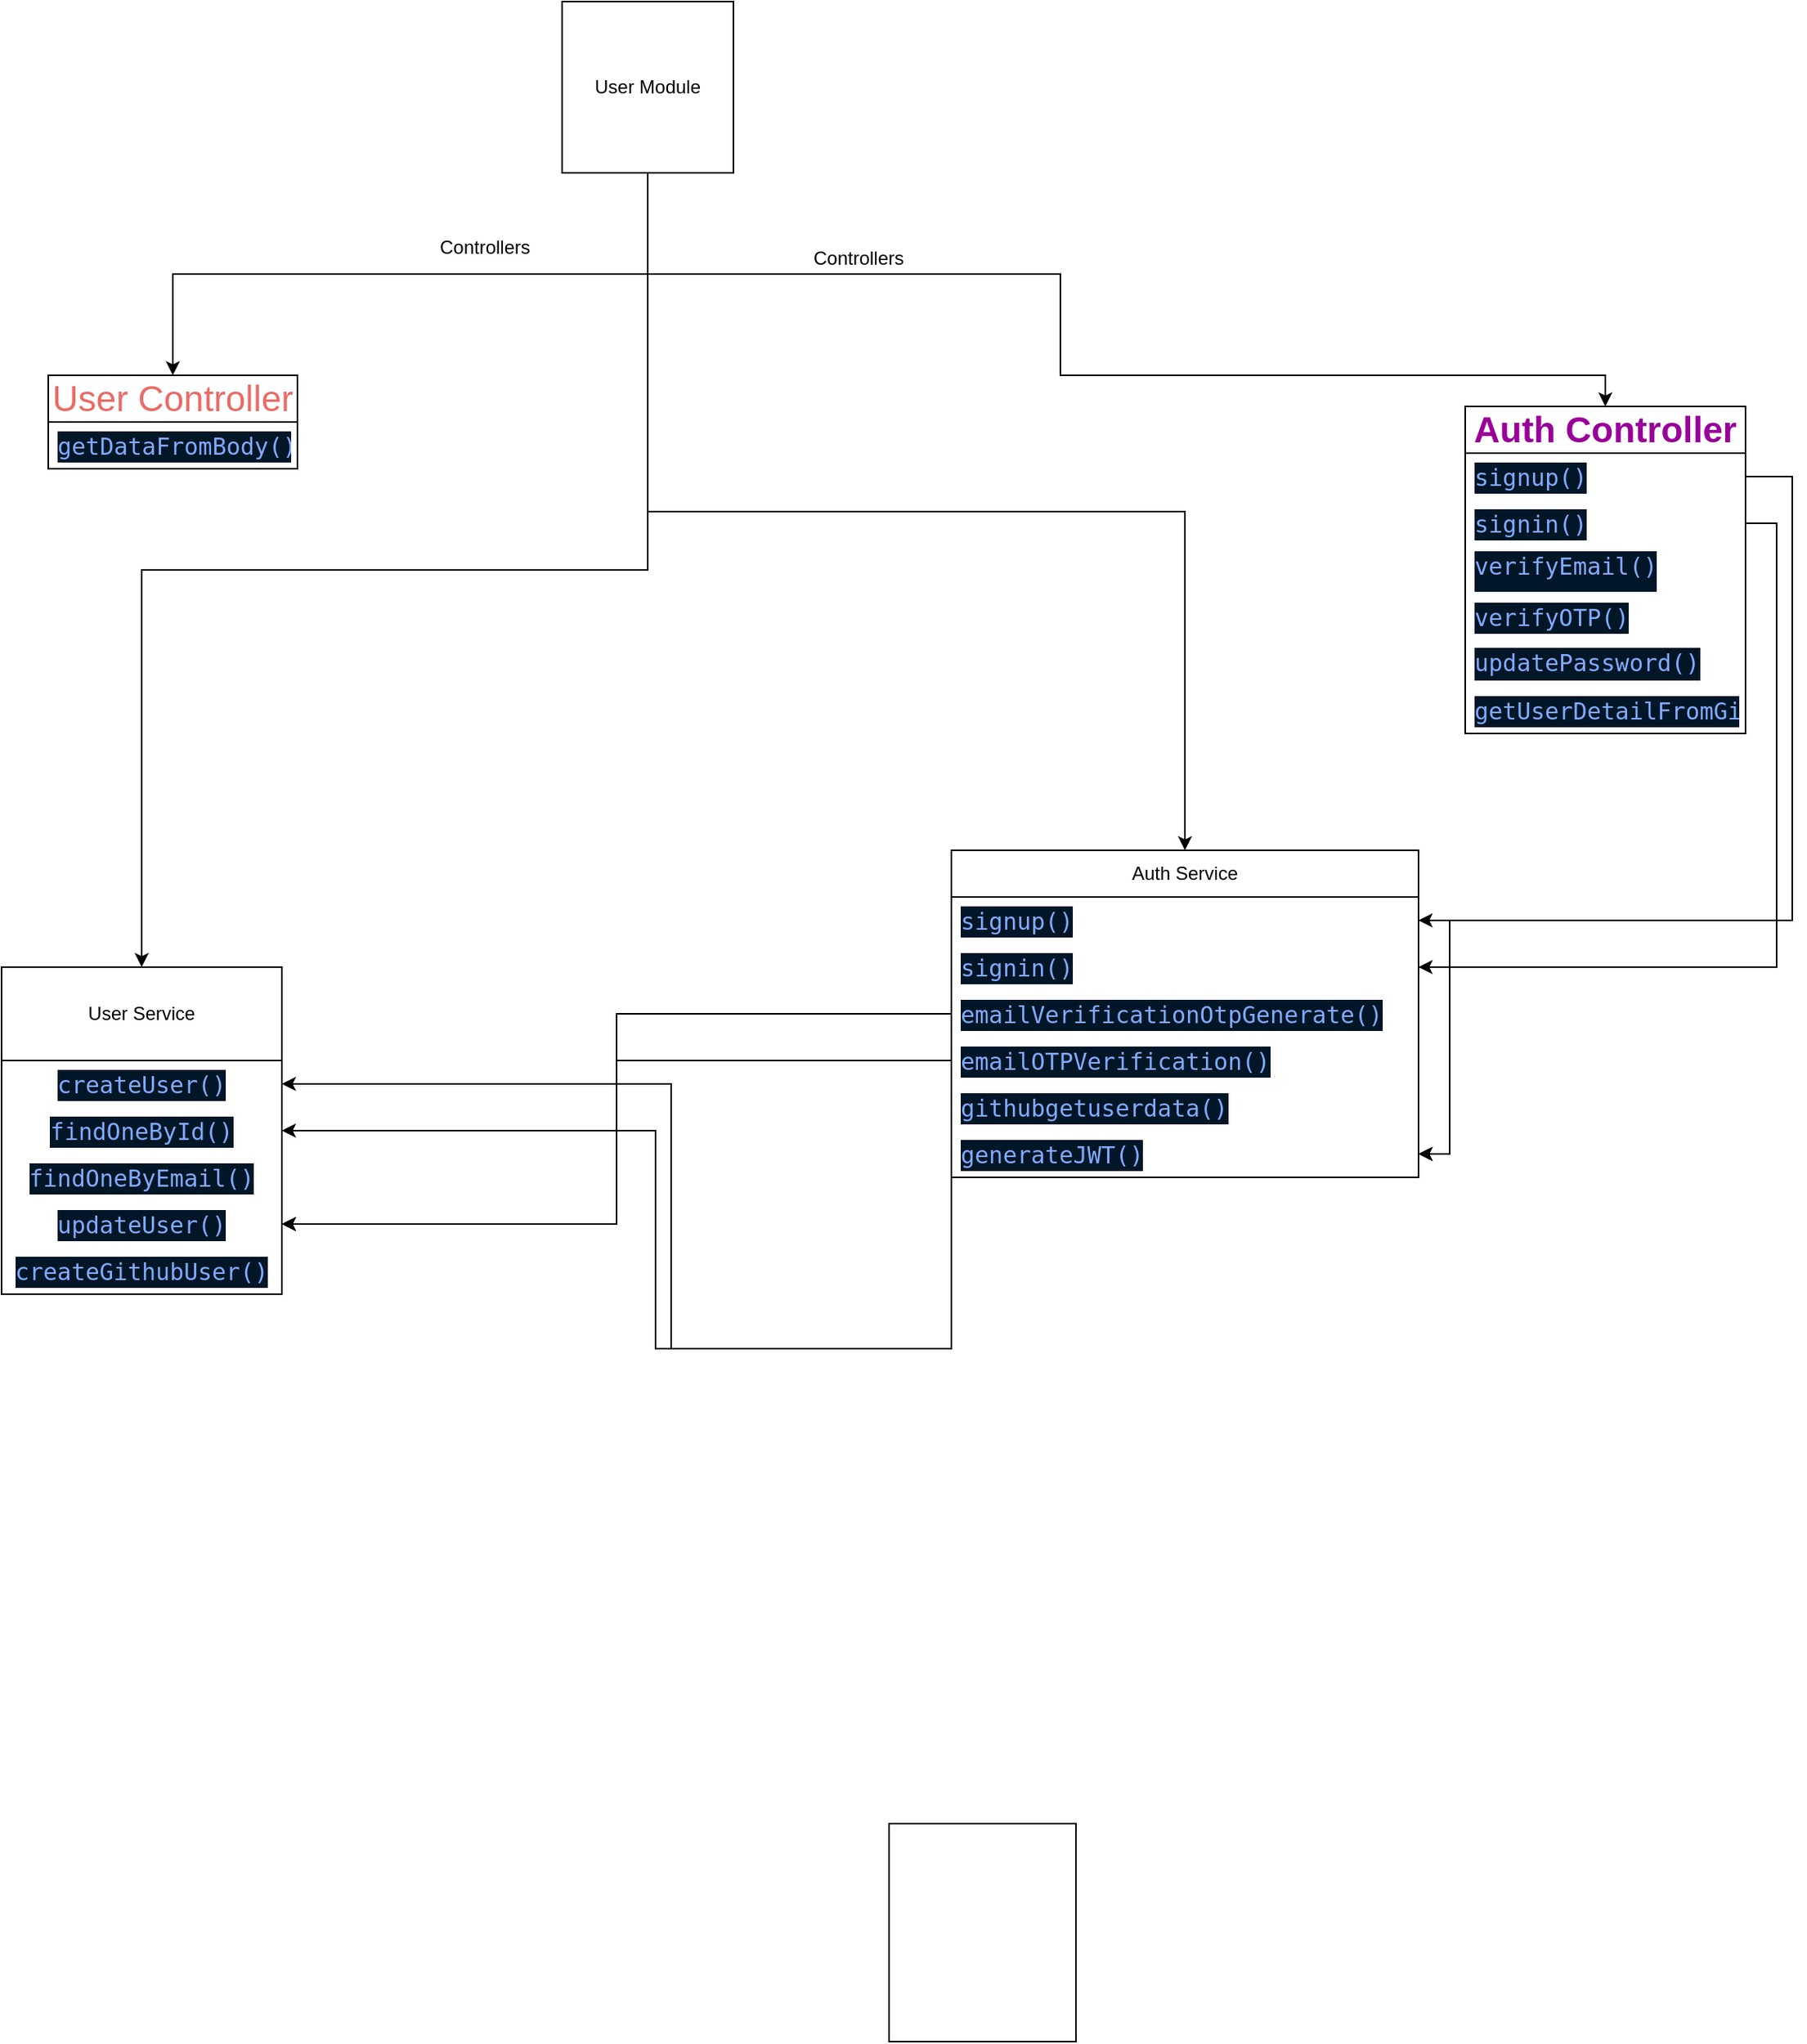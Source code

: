 <mxfile version="25.0.2">
  <diagram name="Page-1" id="T0-cdw0kwwuap44Auku0">
    <mxGraphModel dx="4200" dy="2472" grid="1" gridSize="10" guides="1" tooltips="1" connect="1" arrows="1" fold="1" page="1" pageScale="1" pageWidth="827" pageHeight="1169" math="0" shadow="0">
      <root>
        <mxCell id="0" />
        <mxCell id="1" parent="0" />
        <mxCell id="aE2YU9yAvhRkv7tbdffq-9" style="edgeStyle=orthogonalEdgeStyle;rounded=0;orthogonalLoop=1;jettySize=auto;html=1;exitX=0.5;exitY=1;exitDx=0;exitDy=0;entryX=0.5;entryY=0;entryDx=0;entryDy=0;" edge="1" parent="1" source="aE2YU9yAvhRkv7tbdffq-1" target="aE2YU9yAvhRkv7tbdffq-4">
          <mxGeometry relative="1" as="geometry" />
        </mxCell>
        <mxCell id="aE2YU9yAvhRkv7tbdffq-31" style="edgeStyle=orthogonalEdgeStyle;rounded=0;orthogonalLoop=1;jettySize=auto;html=1;exitX=0.5;exitY=1;exitDx=0;exitDy=0;entryX=0.5;entryY=0;entryDx=0;entryDy=0;" edge="1" parent="1" source="aE2YU9yAvhRkv7tbdffq-1" target="aE2YU9yAvhRkv7tbdffq-14">
          <mxGeometry relative="1" as="geometry">
            <Array as="points">
              <mxPoint x="445" y="215" />
              <mxPoint x="710" y="215" />
              <mxPoint x="710" y="280" />
            </Array>
          </mxGeometry>
        </mxCell>
        <mxCell id="aE2YU9yAvhRkv7tbdffq-50" style="edgeStyle=orthogonalEdgeStyle;rounded=0;orthogonalLoop=1;jettySize=auto;html=1;exitX=0.5;exitY=1;exitDx=0;exitDy=0;entryX=0.5;entryY=0;entryDx=0;entryDy=0;" edge="1" parent="1" source="aE2YU9yAvhRkv7tbdffq-1" target="aE2YU9yAvhRkv7tbdffq-43">
          <mxGeometry relative="1" as="geometry" />
        </mxCell>
        <mxCell id="aE2YU9yAvhRkv7tbdffq-59" style="edgeStyle=orthogonalEdgeStyle;rounded=0;orthogonalLoop=1;jettySize=auto;html=1;exitX=0.5;exitY=1;exitDx=0;exitDy=0;entryX=0.5;entryY=0;entryDx=0;entryDy=0;" edge="1" parent="1" source="aE2YU9yAvhRkv7tbdffq-1" target="aE2YU9yAvhRkv7tbdffq-51">
          <mxGeometry relative="1" as="geometry" />
        </mxCell>
        <mxCell id="aE2YU9yAvhRkv7tbdffq-1" value="User Module" style="whiteSpace=wrap;html=1;aspect=fixed;" vertex="1" parent="1">
          <mxGeometry x="390" y="40" width="110" height="110" as="geometry" />
        </mxCell>
        <mxCell id="aE2YU9yAvhRkv7tbdffq-4" value="&lt;font color=&quot;#ea6b66&quot; style=&quot;font-size: 23px;&quot;&gt;User Controller&lt;/font&gt;" style="swimlane;fontStyle=0;childLayout=stackLayout;horizontal=1;startSize=30;horizontalStack=0;resizeParent=1;resizeParentMax=0;resizeLast=0;collapsible=1;marginBottom=0;whiteSpace=wrap;html=1;" vertex="1" parent="1">
          <mxGeometry x="60" y="280" width="160" height="60" as="geometry" />
        </mxCell>
        <mxCell id="aE2YU9yAvhRkv7tbdffq-5" value="&lt;div style=&quot;color: rgb(214, 222, 235); background-color: rgb(1, 22, 39); font-family: &amp;quot;Droid Sans Mono&amp;quot;, &amp;quot;monospace&amp;quot;, monospace; font-size: 15px; line-height: 20px; white-space: pre;&quot;&gt;&lt;span style=&quot;color: #82aaff;&quot;&gt;getDataFromBody()&lt;/span&gt;&lt;/div&gt;" style="text;strokeColor=none;fillColor=none;align=left;verticalAlign=middle;spacingLeft=4;spacingRight=4;overflow=hidden;points=[[0,0.5],[1,0.5]];portConstraint=eastwest;rotatable=0;whiteSpace=wrap;html=1;" vertex="1" parent="aE2YU9yAvhRkv7tbdffq-4">
          <mxGeometry y="30" width="160" height="30" as="geometry" />
        </mxCell>
        <mxCell id="aE2YU9yAvhRkv7tbdffq-11" value="Controllers&lt;div&gt;&lt;br&gt;&lt;/div&gt;" style="text;html=1;align=center;verticalAlign=middle;resizable=0;points=[];autosize=1;strokeColor=none;fillColor=none;" vertex="1" parent="1">
          <mxGeometry x="300" y="185" width="80" height="40" as="geometry" />
        </mxCell>
        <mxCell id="aE2YU9yAvhRkv7tbdffq-14" value="&lt;b&gt;&lt;font color=&quot;#990099&quot; style=&quot;font-size: 23px;&quot;&gt;Auth Controller&lt;/font&gt;&lt;/b&gt;" style="swimlane;fontStyle=0;childLayout=stackLayout;horizontal=1;startSize=30;horizontalStack=0;resizeParent=1;resizeParentMax=0;resizeLast=0;collapsible=1;marginBottom=0;whiteSpace=wrap;html=1;" vertex="1" parent="1">
          <mxGeometry x="970" y="300" width="180" height="210" as="geometry" />
        </mxCell>
        <mxCell id="aE2YU9yAvhRkv7tbdffq-15" value="&lt;div style=&quot;color: rgb(214, 222, 235); background-color: rgb(1, 22, 39); font-family: &amp;quot;Droid Sans Mono&amp;quot;, &amp;quot;monospace&amp;quot;, monospace; font-size: 15px; line-height: 20px; white-space: pre;&quot;&gt;&lt;span style=&quot;color: #82aaff;&quot;&gt;signup()&lt;/span&gt;&lt;/div&gt;" style="text;strokeColor=none;fillColor=none;align=left;verticalAlign=middle;spacingLeft=4;spacingRight=4;overflow=hidden;points=[[0,0.5],[1,0.5]];portConstraint=eastwest;rotatable=0;whiteSpace=wrap;html=1;" vertex="1" parent="aE2YU9yAvhRkv7tbdffq-14">
          <mxGeometry y="30" width="180" height="30" as="geometry" />
        </mxCell>
        <mxCell id="aE2YU9yAvhRkv7tbdffq-16" value="&lt;div style=&quot;color: rgb(214, 222, 235); background-color: rgb(1, 22, 39); font-family: &amp;quot;Droid Sans Mono&amp;quot;, &amp;quot;monospace&amp;quot;, monospace; font-size: 15px; line-height: 20px; white-space: pre;&quot;&gt;&lt;span style=&quot;color: #82aaff;&quot;&gt;signin()&lt;/span&gt;&lt;/div&gt;" style="text;strokeColor=none;fillColor=none;align=left;verticalAlign=middle;spacingLeft=4;spacingRight=4;overflow=hidden;points=[[0,0.5],[1,0.5]];portConstraint=eastwest;rotatable=0;whiteSpace=wrap;html=1;" vertex="1" parent="aE2YU9yAvhRkv7tbdffq-14">
          <mxGeometry y="60" width="180" height="30" as="geometry" />
        </mxCell>
        <mxCell id="aE2YU9yAvhRkv7tbdffq-17" value="&lt;div style=&quot;color: rgb(214, 222, 235); background-color: rgb(1, 22, 39); font-family: &amp;quot;Droid Sans Mono&amp;quot;, &amp;quot;monospace&amp;quot;, monospace; font-size: 15px; line-height: 20px; white-space: pre;&quot;&gt;&lt;span style=&quot;color: #82aaff;&quot;&gt;verifyEmail()&lt;/span&gt;&lt;/div&gt;&lt;div style=&quot;color: rgb(214, 222, 235); background-color: rgb(1, 22, 39); font-family: &amp;quot;Droid Sans Mono&amp;quot;, &amp;quot;monospace&amp;quot;, monospace; font-size: 15px; line-height: 20px; white-space: pre;&quot;&gt;&lt;span style=&quot;color: #82aaff;&quot;&gt;&lt;br&gt;&lt;/span&gt;&lt;/div&gt;" style="text;strokeColor=none;fillColor=none;align=left;verticalAlign=middle;spacingLeft=4;spacingRight=4;overflow=hidden;points=[[0,0.5],[1,0.5]];portConstraint=eastwest;rotatable=0;whiteSpace=wrap;html=1;" vertex="1" parent="aE2YU9yAvhRkv7tbdffq-14">
          <mxGeometry y="90" width="180" height="30" as="geometry" />
        </mxCell>
        <mxCell id="aE2YU9yAvhRkv7tbdffq-39" value="&lt;div style=&quot;color: rgb(214, 222, 235); background-color: rgb(1, 22, 39); font-family: &amp;quot;Droid Sans Mono&amp;quot;, &amp;quot;monospace&amp;quot;, monospace; font-size: 15px; line-height: 20px; white-space: pre;&quot;&gt;&lt;div style=&quot;line-height: 20px;&quot;&gt;&lt;span style=&quot;color: #82aaff;&quot;&gt;verifyOTP()&lt;/span&gt;&lt;/div&gt;&lt;/div&gt;" style="text;strokeColor=none;fillColor=none;align=left;verticalAlign=middle;spacingLeft=4;spacingRight=4;overflow=hidden;points=[[0,0.5],[1,0.5]];portConstraint=eastwest;rotatable=0;whiteSpace=wrap;html=1;" vertex="1" parent="aE2YU9yAvhRkv7tbdffq-14">
          <mxGeometry y="120" width="180" height="30" as="geometry" />
        </mxCell>
        <mxCell id="aE2YU9yAvhRkv7tbdffq-40" value="&lt;div style=&quot;background-color: rgb(1, 22, 39); line-height: 20px;&quot;&gt;&lt;div style=&quot;line-height: 20px;&quot;&gt;&lt;font face=&quot;Droid Sans Mono, monospace, monospace&quot; color=&quot;#82aaff&quot;&gt;&lt;span style=&quot;font-size: 15px; white-space: pre;&quot;&gt;updatePassword()&lt;/span&gt;&lt;/font&gt;&lt;br&gt;&lt;/div&gt;&lt;/div&gt;" style="text;strokeColor=none;fillColor=none;align=left;verticalAlign=middle;spacingLeft=4;spacingRight=4;overflow=hidden;points=[[0,0.5],[1,0.5]];portConstraint=eastwest;rotatable=0;whiteSpace=wrap;html=1;" vertex="1" parent="aE2YU9yAvhRkv7tbdffq-14">
          <mxGeometry y="150" width="180" height="30" as="geometry" />
        </mxCell>
        <mxCell id="aE2YU9yAvhRkv7tbdffq-41" value="&lt;div style=&quot;background-color: rgb(1, 22, 39); line-height: 20px;&quot;&gt;&lt;div style=&quot;line-height: 20px;&quot;&gt;&lt;div style=&quot;color: rgb(214, 222, 235); font-family: &amp;quot;Droid Sans Mono&amp;quot;, &amp;quot;monospace&amp;quot;, monospace; font-size: 15px; line-height: 20px; white-space: pre;&quot;&gt;&lt;span style=&quot;color: #82aaff;&quot;&gt;getUserDetailFromGithub&lt;/span&gt;&lt;span style=&quot;color: rgb(130, 170, 255);&quot;&gt;getUserDetailFromGithub()&lt;/span&gt;&lt;/div&gt;&lt;/div&gt;&lt;/div&gt;" style="text;strokeColor=none;fillColor=none;align=left;verticalAlign=middle;spacingLeft=4;spacingRight=4;overflow=hidden;points=[[0,0.5],[1,0.5]];portConstraint=eastwest;rotatable=0;whiteSpace=wrap;html=1;" vertex="1" parent="aE2YU9yAvhRkv7tbdffq-14">
          <mxGeometry y="180" width="180" height="30" as="geometry" />
        </mxCell>
        <mxCell id="aE2YU9yAvhRkv7tbdffq-32" value="Controllers" style="text;html=1;align=center;verticalAlign=middle;resizable=0;points=[];autosize=1;strokeColor=none;fillColor=none;" vertex="1" parent="1">
          <mxGeometry x="540" y="190" width="80" height="30" as="geometry" />
        </mxCell>
        <mxCell id="aE2YU9yAvhRkv7tbdffq-43" value="User Service" style="swimlane;fontStyle=0;childLayout=stackLayout;horizontal=1;startSize=60;horizontalStack=0;resizeParent=1;resizeParentMax=0;resizeLast=0;collapsible=1;marginBottom=0;whiteSpace=wrap;html=1;" vertex="1" parent="1">
          <mxGeometry x="30" y="660" width="180" height="210" as="geometry" />
        </mxCell>
        <mxCell id="aE2YU9yAvhRkv7tbdffq-44" value="&lt;div style=&quot;color: rgb(214, 222, 235); background-color: rgb(1, 22, 39); font-family: &amp;quot;Droid Sans Mono&amp;quot;, &amp;quot;monospace&amp;quot;, monospace; font-size: 15px; line-height: 20px; white-space: pre;&quot;&gt;&lt;span style=&quot;color: #82aaff;&quot;&gt;createUser()&lt;/span&gt;&lt;/div&gt;" style="text;strokeColor=none;fillColor=none;align=center;verticalAlign=middle;spacingLeft=4;spacingRight=4;overflow=hidden;points=[[0,0.5],[1,0.5]];portConstraint=eastwest;rotatable=0;whiteSpace=wrap;html=1;" vertex="1" parent="aE2YU9yAvhRkv7tbdffq-43">
          <mxGeometry y="60" width="180" height="30" as="geometry" />
        </mxCell>
        <mxCell id="aE2YU9yAvhRkv7tbdffq-45" value="&lt;div style=&quot;color: rgb(214, 222, 235); background-color: rgb(1, 22, 39); font-family: &amp;quot;Droid Sans Mono&amp;quot;, &amp;quot;monospace&amp;quot;, monospace; font-size: 15px; line-height: 20px; white-space: pre;&quot;&gt;&lt;span style=&quot;color: #82aaff;&quot;&gt;findOneById()&lt;/span&gt;&lt;/div&gt;" style="text;strokeColor=none;fillColor=none;align=center;verticalAlign=middle;spacingLeft=4;spacingRight=4;overflow=hidden;points=[[0,0.5],[1,0.5]];portConstraint=eastwest;rotatable=0;whiteSpace=wrap;html=1;" vertex="1" parent="aE2YU9yAvhRkv7tbdffq-43">
          <mxGeometry y="90" width="180" height="30" as="geometry" />
        </mxCell>
        <mxCell id="aE2YU9yAvhRkv7tbdffq-46" value="&lt;div style=&quot;color: rgb(214, 222, 235); background-color: rgb(1, 22, 39); font-family: &amp;quot;Droid Sans Mono&amp;quot;, &amp;quot;monospace&amp;quot;, monospace; font-size: 15px; line-height: 20px; white-space: pre;&quot;&gt;&lt;span style=&quot;color: #82aaff;&quot;&gt;findOneByEmail()&lt;/span&gt;&lt;/div&gt;" style="text;strokeColor=none;fillColor=none;align=center;verticalAlign=middle;spacingLeft=4;spacingRight=4;overflow=hidden;points=[[0,0.5],[1,0.5]];portConstraint=eastwest;rotatable=0;whiteSpace=wrap;html=1;" vertex="1" parent="aE2YU9yAvhRkv7tbdffq-43">
          <mxGeometry y="120" width="180" height="30" as="geometry" />
        </mxCell>
        <mxCell id="aE2YU9yAvhRkv7tbdffq-47" value="&lt;div style=&quot;color: rgb(214, 222, 235); background-color: rgb(1, 22, 39); font-family: &amp;quot;Droid Sans Mono&amp;quot;, &amp;quot;monospace&amp;quot;, monospace; font-size: 15px; line-height: 20px; white-space: pre;&quot;&gt;&lt;div style=&quot;line-height: 20px;&quot;&gt;&lt;span style=&quot;color: #82aaff;&quot;&gt;updateUser()&lt;/span&gt;&lt;/div&gt;&lt;/div&gt;" style="text;strokeColor=none;fillColor=none;align=center;verticalAlign=middle;spacingLeft=4;spacingRight=4;overflow=hidden;points=[[0,0.5],[1,0.5]];portConstraint=eastwest;rotatable=0;whiteSpace=wrap;html=1;" vertex="1" parent="aE2YU9yAvhRkv7tbdffq-43">
          <mxGeometry y="150" width="180" height="30" as="geometry" />
        </mxCell>
        <mxCell id="aE2YU9yAvhRkv7tbdffq-48" value="&lt;div style=&quot;color: rgb(214, 222, 235); background-color: rgb(1, 22, 39); font-family: &amp;quot;Droid Sans Mono&amp;quot;, &amp;quot;monospace&amp;quot;, monospace; font-size: 15px; line-height: 20px; white-space: pre;&quot;&gt;&lt;div style=&quot;line-height: 20px;&quot;&gt;&lt;div style=&quot;line-height: 20px;&quot;&gt;&lt;span style=&quot;color: #82aaff;&quot;&gt;createGithubUser()&lt;/span&gt;&lt;/div&gt;&lt;/div&gt;&lt;/div&gt;" style="text;strokeColor=none;fillColor=none;align=center;verticalAlign=middle;spacingLeft=4;spacingRight=4;overflow=hidden;points=[[0,0.5],[1,0.5]];portConstraint=eastwest;rotatable=0;whiteSpace=wrap;html=1;" vertex="1" parent="aE2YU9yAvhRkv7tbdffq-43">
          <mxGeometry y="180" width="180" height="30" as="geometry" />
        </mxCell>
        <mxCell id="aE2YU9yAvhRkv7tbdffq-51" value="Auth Service" style="swimlane;fontStyle=0;childLayout=stackLayout;horizontal=1;startSize=30;horizontalStack=0;resizeParent=1;resizeParentMax=0;resizeLast=0;collapsible=1;marginBottom=0;whiteSpace=wrap;html=1;" vertex="1" parent="1">
          <mxGeometry x="640" y="585" width="300" height="210" as="geometry" />
        </mxCell>
        <mxCell id="aE2YU9yAvhRkv7tbdffq-73" style="edgeStyle=orthogonalEdgeStyle;rounded=0;orthogonalLoop=1;jettySize=auto;html=1;exitX=1;exitY=0.5;exitDx=0;exitDy=0;entryX=1;entryY=0.5;entryDx=0;entryDy=0;" edge="1" parent="aE2YU9yAvhRkv7tbdffq-51" source="aE2YU9yAvhRkv7tbdffq-64" target="aE2YU9yAvhRkv7tbdffq-57">
          <mxGeometry relative="1" as="geometry">
            <mxPoint x="210" y="45" as="targetPoint" />
          </mxGeometry>
        </mxCell>
        <mxCell id="aE2YU9yAvhRkv7tbdffq-75" style="edgeStyle=orthogonalEdgeStyle;rounded=0;orthogonalLoop=1;jettySize=auto;html=1;exitX=1;exitY=0.5;exitDx=0;exitDy=0;entryX=1;entryY=0.5;entryDx=0;entryDy=0;" edge="1" parent="aE2YU9yAvhRkv7tbdffq-51" source="aE2YU9yAvhRkv7tbdffq-65" target="aE2YU9yAvhRkv7tbdffq-57">
          <mxGeometry relative="1" as="geometry" />
        </mxCell>
        <mxCell id="aE2YU9yAvhRkv7tbdffq-64" value="&lt;div style=&quot;color: rgb(214, 222, 235); background-color: rgb(1, 22, 39); font-family: &amp;quot;Droid Sans Mono&amp;quot;, &amp;quot;monospace&amp;quot;, monospace; font-size: 15px; line-height: 20px; white-space: pre;&quot;&gt;&lt;span style=&quot;color: #82aaff;&quot;&gt;signup()&lt;/span&gt;&lt;/div&gt;" style="text;strokeColor=none;fillColor=none;align=left;verticalAlign=middle;spacingLeft=4;spacingRight=4;overflow=hidden;points=[[0,0.5],[1,0.5]];portConstraint=eastwest;rotatable=0;whiteSpace=wrap;html=1;" vertex="1" parent="aE2YU9yAvhRkv7tbdffq-51">
          <mxGeometry y="30" width="300" height="30" as="geometry" />
        </mxCell>
        <mxCell id="aE2YU9yAvhRkv7tbdffq-65" value="&lt;div style=&quot;color: rgb(214, 222, 235); background-color: rgb(1, 22, 39); font-family: &amp;quot;Droid Sans Mono&amp;quot;, &amp;quot;monospace&amp;quot;, monospace; font-size: 15px; line-height: 20px; white-space: pre;&quot;&gt;&lt;span style=&quot;color: #82aaff;&quot;&gt;signin()&lt;/span&gt;&lt;/div&gt;" style="text;strokeColor=none;fillColor=none;align=left;verticalAlign=middle;spacingLeft=4;spacingRight=4;overflow=hidden;points=[[0,0.5],[1,0.5]];portConstraint=eastwest;rotatable=0;whiteSpace=wrap;html=1;" vertex="1" parent="aE2YU9yAvhRkv7tbdffq-51">
          <mxGeometry y="60" width="300" height="30" as="geometry" />
        </mxCell>
        <mxCell id="aE2YU9yAvhRkv7tbdffq-54" value="&lt;div style=&quot;color: rgb(214, 222, 235); background-color: rgb(1, 22, 39); font-family: &amp;quot;Droid Sans Mono&amp;quot;, &amp;quot;monospace&amp;quot;, monospace; font-size: 15px; line-height: 20px; white-space: pre;&quot;&gt;&lt;span style=&quot;color: #82aaff;&quot;&gt;emailVerificationOtpGenerate()&lt;/span&gt;&lt;/div&gt;" style="text;strokeColor=none;fillColor=none;align=left;verticalAlign=middle;spacingLeft=4;spacingRight=4;overflow=hidden;points=[[0,0.5],[1,0.5]];portConstraint=eastwest;rotatable=0;whiteSpace=wrap;html=1;" vertex="1" parent="aE2YU9yAvhRkv7tbdffq-51">
          <mxGeometry y="90" width="300" height="30" as="geometry" />
        </mxCell>
        <mxCell id="aE2YU9yAvhRkv7tbdffq-55" value="&lt;div style=&quot;color: rgb(214, 222, 235); background-color: rgb(1, 22, 39); font-family: &amp;quot;Droid Sans Mono&amp;quot;, &amp;quot;monospace&amp;quot;, monospace; font-size: 15px; line-height: 20px; white-space: pre;&quot;&gt;&lt;div style=&quot;line-height: 20px;&quot;&gt;&lt;span style=&quot;color: #82aaff;&quot;&gt;emailOTPVerification()&lt;/span&gt;&lt;/div&gt;&lt;/div&gt;" style="text;strokeColor=none;fillColor=none;align=left;verticalAlign=middle;spacingLeft=4;spacingRight=4;overflow=hidden;points=[[0,0.5],[1,0.5]];portConstraint=eastwest;rotatable=0;whiteSpace=wrap;html=1;" vertex="1" parent="aE2YU9yAvhRkv7tbdffq-51">
          <mxGeometry y="120" width="300" height="30" as="geometry" />
        </mxCell>
        <mxCell id="aE2YU9yAvhRkv7tbdffq-56" value="&lt;div style=&quot;color: rgb(214, 222, 235); background-color: rgb(1, 22, 39); font-family: &amp;quot;Droid Sans Mono&amp;quot;, &amp;quot;monospace&amp;quot;, monospace; font-size: 15px; line-height: 20px; white-space: pre;&quot;&gt;&lt;div style=&quot;line-height: 20px;&quot;&gt;&lt;div style=&quot;line-height: 20px;&quot;&gt;&lt;span style=&quot;color: #82aaff;&quot;&gt;githubgetuserdata()&lt;/span&gt;&lt;/div&gt;&lt;/div&gt;&lt;/div&gt;" style="text;strokeColor=none;fillColor=none;align=left;verticalAlign=middle;spacingLeft=4;spacingRight=4;overflow=hidden;points=[[0,0.5],[1,0.5]];portConstraint=eastwest;rotatable=0;whiteSpace=wrap;html=1;" vertex="1" parent="aE2YU9yAvhRkv7tbdffq-51">
          <mxGeometry y="150" width="300" height="30" as="geometry" />
        </mxCell>
        <mxCell id="aE2YU9yAvhRkv7tbdffq-57" value="&lt;div style=&quot;color: rgb(214, 222, 235); background-color: rgb(1, 22, 39); font-family: &amp;quot;Droid Sans Mono&amp;quot;, &amp;quot;monospace&amp;quot;, monospace; font-size: 15px; line-height: 20px; white-space: pre;&quot;&gt;&lt;div style=&quot;line-height: 20px;&quot;&gt;&lt;div style=&quot;line-height: 20px;&quot;&gt;&lt;div style=&quot;line-height: 20px;&quot;&gt;&lt;span style=&quot;color: #82aaff;&quot;&gt;generateJWT()&lt;/span&gt;&lt;/div&gt;&lt;/div&gt;&lt;/div&gt;&lt;/div&gt;" style="text;strokeColor=none;fillColor=none;align=left;verticalAlign=middle;spacingLeft=4;spacingRight=4;overflow=hidden;points=[[0,0.5],[1,0.5]];portConstraint=eastwest;rotatable=0;whiteSpace=wrap;html=1;" vertex="1" parent="aE2YU9yAvhRkv7tbdffq-51">
          <mxGeometry y="180" width="300" height="30" as="geometry" />
        </mxCell>
        <mxCell id="aE2YU9yAvhRkv7tbdffq-67" style="edgeStyle=orthogonalEdgeStyle;rounded=0;orthogonalLoop=1;jettySize=auto;html=1;exitX=0;exitY=0.5;exitDx=0;exitDy=0;entryX=1;entryY=0.5;entryDx=0;entryDy=0;" edge="1" parent="1" source="aE2YU9yAvhRkv7tbdffq-64" target="aE2YU9yAvhRkv7tbdffq-45">
          <mxGeometry relative="1" as="geometry">
            <Array as="points">
              <mxPoint x="450" y="905" />
              <mxPoint x="450" y="765" />
            </Array>
          </mxGeometry>
        </mxCell>
        <mxCell id="aE2YU9yAvhRkv7tbdffq-69" style="edgeStyle=orthogonalEdgeStyle;rounded=0;orthogonalLoop=1;jettySize=auto;html=1;exitX=0;exitY=0.5;exitDx=0;exitDy=0;entryX=1;entryY=0.5;entryDx=0;entryDy=0;" edge="1" parent="1" source="aE2YU9yAvhRkv7tbdffq-64" target="aE2YU9yAvhRkv7tbdffq-44">
          <mxGeometry relative="1" as="geometry">
            <mxPoint x="640" y="905" as="targetPoint" />
            <Array as="points">
              <mxPoint x="460" y="905" />
              <mxPoint x="460" y="735" />
            </Array>
          </mxGeometry>
        </mxCell>
        <mxCell id="aE2YU9yAvhRkv7tbdffq-79" style="edgeStyle=orthogonalEdgeStyle;rounded=0;orthogonalLoop=1;jettySize=auto;html=1;exitX=0;exitY=0.5;exitDx=0;exitDy=0;entryX=1;entryY=0.5;entryDx=0;entryDy=0;" edge="1" parent="1" source="aE2YU9yAvhRkv7tbdffq-54" target="aE2YU9yAvhRkv7tbdffq-47">
          <mxGeometry relative="1" as="geometry">
            <mxPoint x="350" y="880" as="targetPoint" />
          </mxGeometry>
        </mxCell>
        <mxCell id="aE2YU9yAvhRkv7tbdffq-82" style="edgeStyle=orthogonalEdgeStyle;rounded=0;orthogonalLoop=1;jettySize=auto;html=1;exitX=0;exitY=0.5;exitDx=0;exitDy=0;entryX=1;entryY=0.5;entryDx=0;entryDy=0;" edge="1" parent="1" source="aE2YU9yAvhRkv7tbdffq-55" target="aE2YU9yAvhRkv7tbdffq-47">
          <mxGeometry relative="1" as="geometry" />
        </mxCell>
        <mxCell id="aE2YU9yAvhRkv7tbdffq-85" style="edgeStyle=orthogonalEdgeStyle;rounded=0;orthogonalLoop=1;jettySize=auto;html=1;exitX=1;exitY=0.5;exitDx=0;exitDy=0;entryX=1;entryY=0.5;entryDx=0;entryDy=0;" edge="1" parent="1" source="aE2YU9yAvhRkv7tbdffq-15" target="aE2YU9yAvhRkv7tbdffq-64">
          <mxGeometry relative="1" as="geometry">
            <Array as="points">
              <mxPoint x="1180" y="345" />
              <mxPoint x="1180" y="630" />
            </Array>
          </mxGeometry>
        </mxCell>
        <mxCell id="aE2YU9yAvhRkv7tbdffq-87" style="edgeStyle=orthogonalEdgeStyle;rounded=0;orthogonalLoop=1;jettySize=auto;html=1;exitX=1;exitY=0.5;exitDx=0;exitDy=0;entryX=1;entryY=0.5;entryDx=0;entryDy=0;" edge="1" parent="1" source="aE2YU9yAvhRkv7tbdffq-16" target="aE2YU9yAvhRkv7tbdffq-65">
          <mxGeometry relative="1" as="geometry">
            <mxPoint x="1250" y="540" as="targetPoint" />
          </mxGeometry>
        </mxCell>
        <mxCell id="aE2YU9yAvhRkv7tbdffq-90" value="" style="rounded=0;whiteSpace=wrap;html=1;" vertex="1" parent="1">
          <mxGeometry x="600" y="1210" width="120" height="140" as="geometry" />
        </mxCell>
      </root>
    </mxGraphModel>
  </diagram>
</mxfile>
